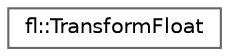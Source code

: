 digraph "Graphical Class Hierarchy"
{
 // INTERACTIVE_SVG=YES
 // LATEX_PDF_SIZE
  bgcolor="transparent";
  edge [fontname=Helvetica,fontsize=10,labelfontname=Helvetica,labelfontsize=10];
  node [fontname=Helvetica,fontsize=10,shape=box,height=0.2,width=0.4];
  rankdir="LR";
  Node0 [id="Node000000",label="fl::TransformFloat",height=0.2,width=0.4,color="grey40", fillcolor="white", style="filled",URL="$d9/dd3/structfl_1_1_transform_float.html",tooltip=" "];
}
